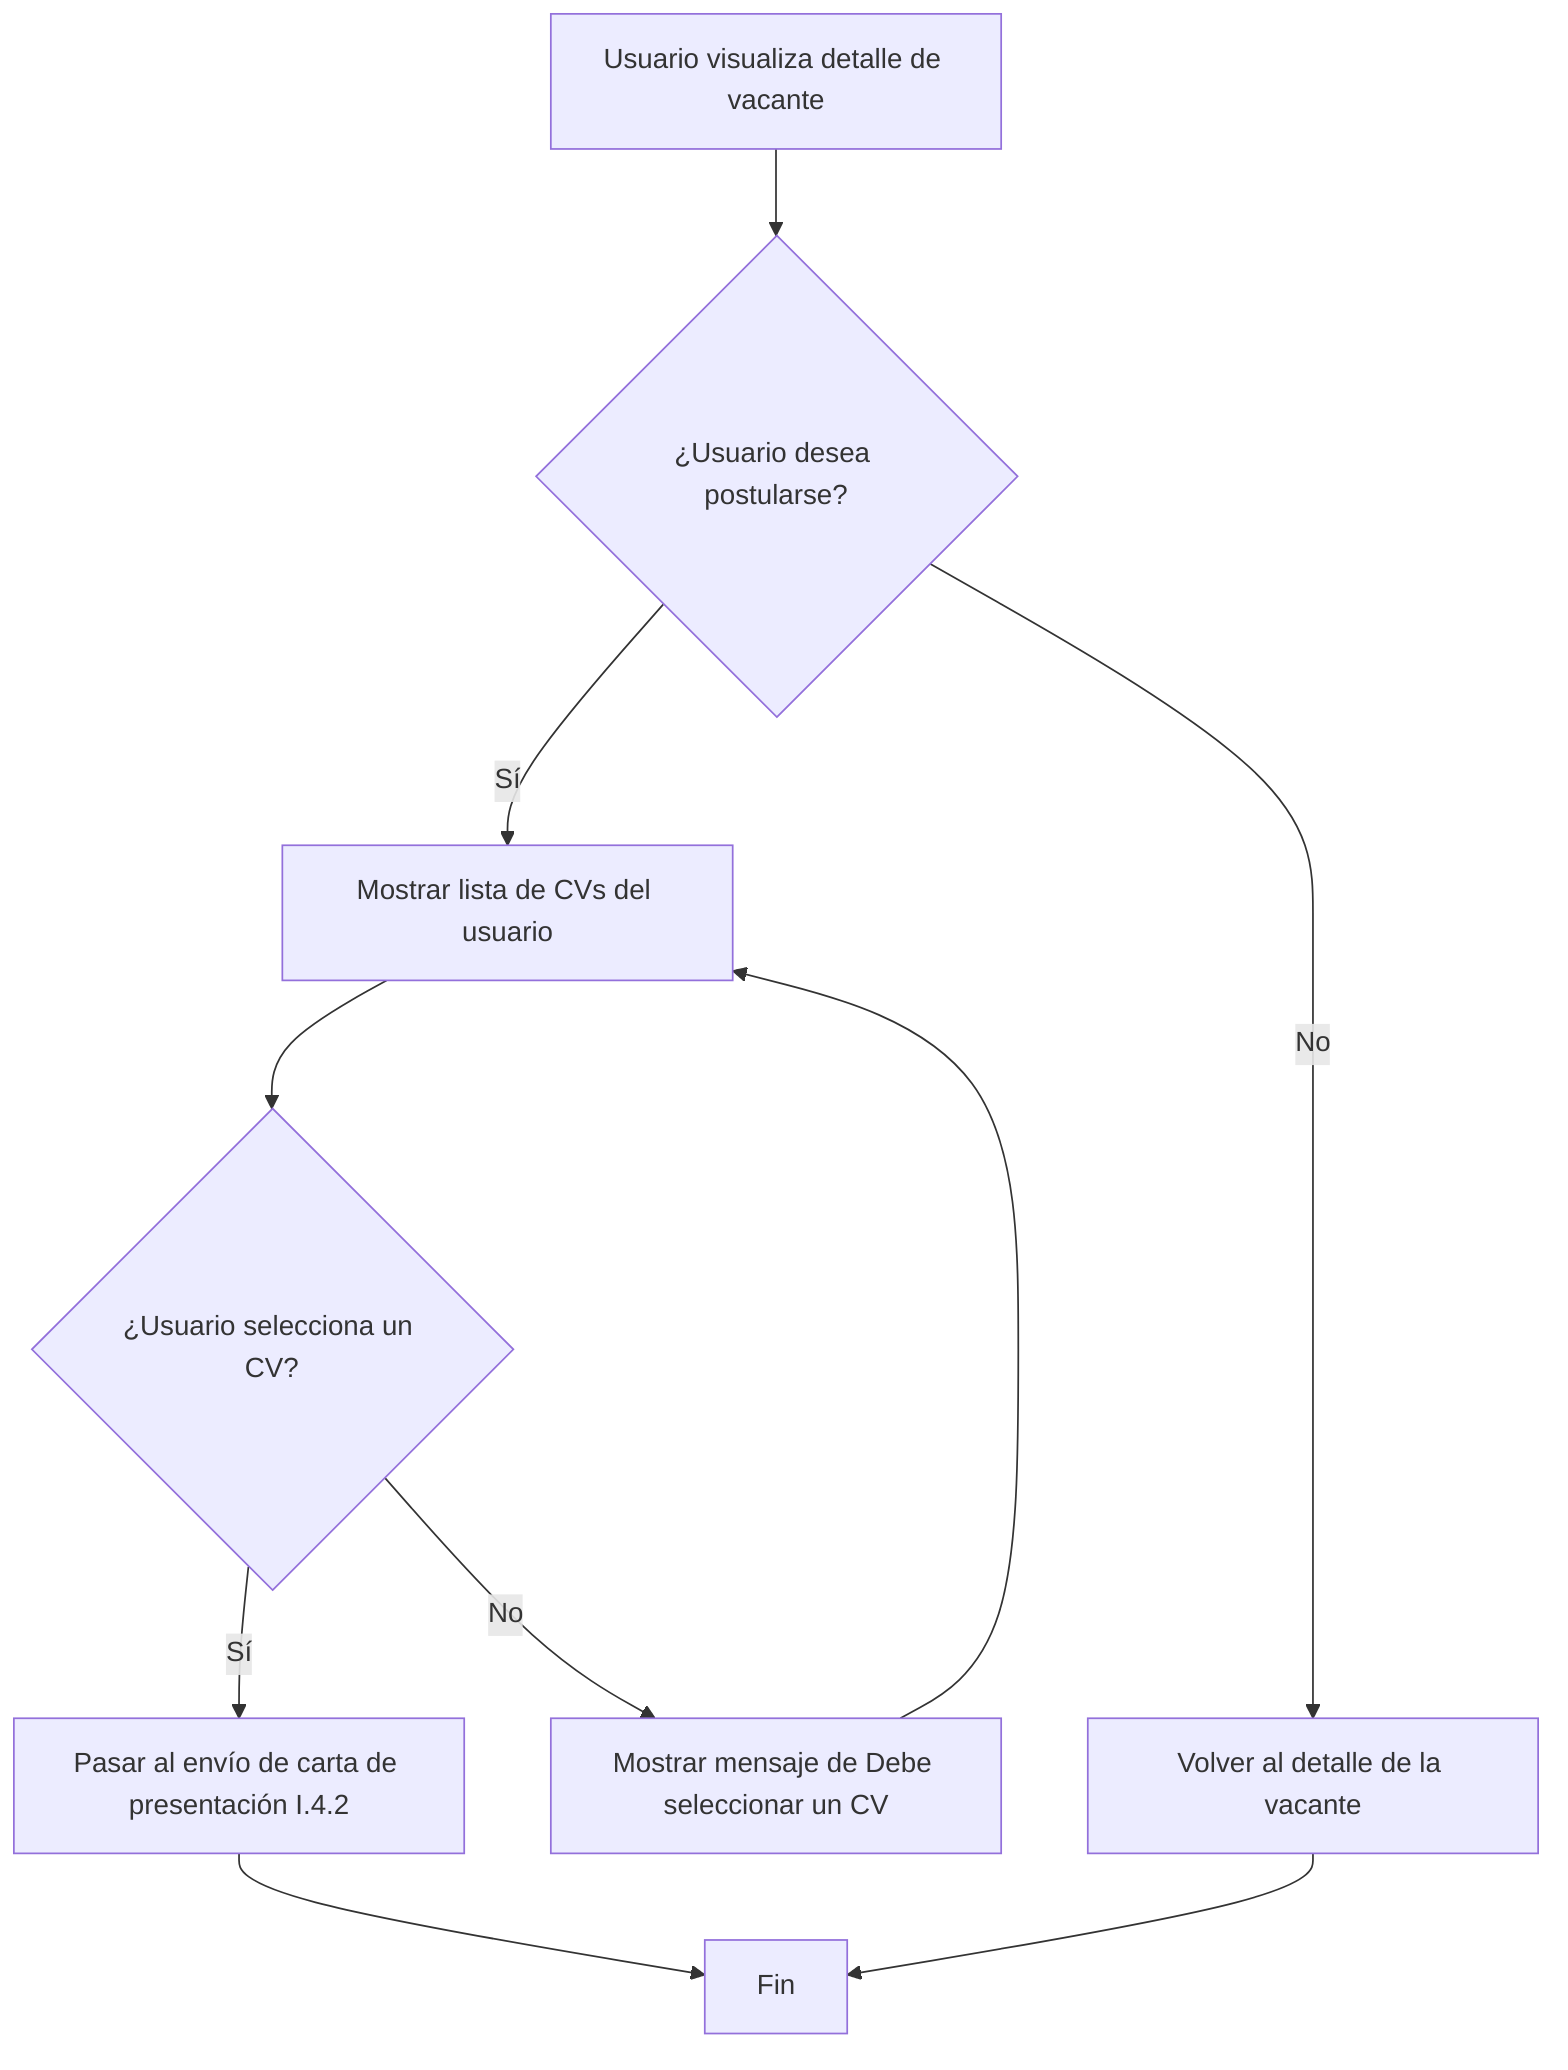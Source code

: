 graph TD
    A[Usuario visualiza detalle de vacante] --> B{¿Usuario desea postularse?};
    B -- Sí --> C[Mostrar lista de CVs del usuario];
    C --> D{¿Usuario selecciona un CV?};
    D -- Sí --> E[Pasar al envío de carta de presentación I.4.2];
    D -- No --> F[Mostrar mensaje de Debe seleccionar un CV];
    F --> C;
    B -- No --> G[Volver al detalle de la vacante];
    G --> H[Fin];
    E --> H;